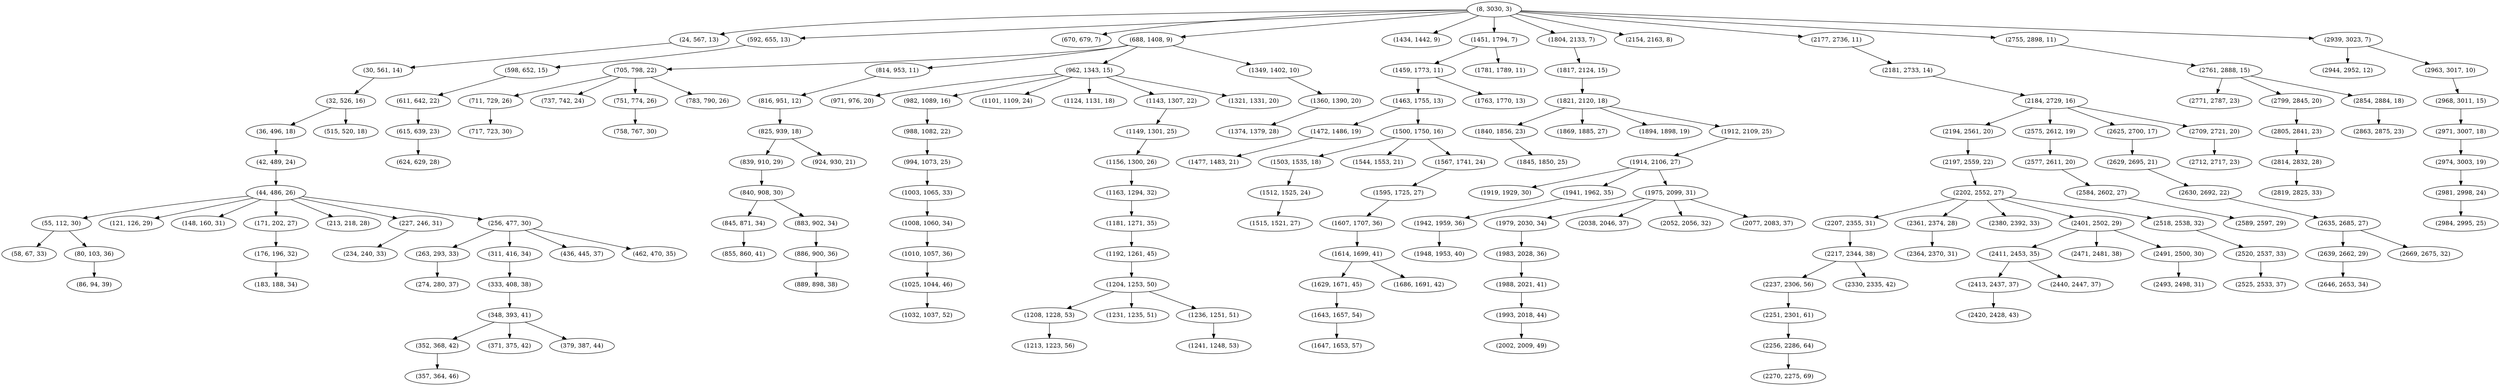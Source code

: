 digraph tree {
    "(8, 3030, 3)";
    "(24, 567, 13)";
    "(30, 561, 14)";
    "(32, 526, 16)";
    "(36, 496, 18)";
    "(42, 489, 24)";
    "(44, 486, 26)";
    "(55, 112, 30)";
    "(58, 67, 33)";
    "(80, 103, 36)";
    "(86, 94, 39)";
    "(121, 126, 29)";
    "(148, 160, 31)";
    "(171, 202, 27)";
    "(176, 196, 32)";
    "(183, 188, 34)";
    "(213, 218, 28)";
    "(227, 246, 31)";
    "(234, 240, 33)";
    "(256, 477, 30)";
    "(263, 293, 33)";
    "(274, 280, 37)";
    "(311, 416, 34)";
    "(333, 408, 38)";
    "(348, 393, 41)";
    "(352, 368, 42)";
    "(357, 364, 46)";
    "(371, 375, 42)";
    "(379, 387, 44)";
    "(436, 445, 37)";
    "(462, 470, 35)";
    "(515, 520, 18)";
    "(592, 655, 13)";
    "(598, 652, 15)";
    "(611, 642, 22)";
    "(615, 639, 23)";
    "(624, 629, 28)";
    "(670, 679, 7)";
    "(688, 1408, 9)";
    "(705, 798, 22)";
    "(711, 729, 26)";
    "(717, 723, 30)";
    "(737, 742, 24)";
    "(751, 774, 26)";
    "(758, 767, 30)";
    "(783, 790, 26)";
    "(814, 953, 11)";
    "(816, 951, 12)";
    "(825, 939, 18)";
    "(839, 910, 29)";
    "(840, 908, 30)";
    "(845, 871, 34)";
    "(855, 860, 41)";
    "(883, 902, 34)";
    "(886, 900, 36)";
    "(889, 898, 38)";
    "(924, 930, 21)";
    "(962, 1343, 15)";
    "(971, 976, 20)";
    "(982, 1089, 16)";
    "(988, 1082, 22)";
    "(994, 1073, 25)";
    "(1003, 1065, 33)";
    "(1008, 1060, 34)";
    "(1010, 1057, 36)";
    "(1025, 1044, 46)";
    "(1032, 1037, 52)";
    "(1101, 1109, 24)";
    "(1124, 1131, 18)";
    "(1143, 1307, 22)";
    "(1149, 1301, 25)";
    "(1156, 1300, 26)";
    "(1163, 1294, 32)";
    "(1181, 1271, 35)";
    "(1192, 1261, 45)";
    "(1204, 1253, 50)";
    "(1208, 1228, 53)";
    "(1213, 1223, 56)";
    "(1231, 1235, 51)";
    "(1236, 1251, 51)";
    "(1241, 1248, 53)";
    "(1321, 1331, 20)";
    "(1349, 1402, 10)";
    "(1360, 1390, 20)";
    "(1374, 1379, 28)";
    "(1434, 1442, 9)";
    "(1451, 1794, 7)";
    "(1459, 1773, 11)";
    "(1463, 1755, 13)";
    "(1472, 1486, 19)";
    "(1477, 1483, 21)";
    "(1500, 1750, 16)";
    "(1503, 1535, 18)";
    "(1512, 1525, 24)";
    "(1515, 1521, 27)";
    "(1544, 1553, 21)";
    "(1567, 1741, 24)";
    "(1595, 1725, 27)";
    "(1607, 1707, 36)";
    "(1614, 1699, 41)";
    "(1629, 1671, 45)";
    "(1643, 1657, 54)";
    "(1647, 1653, 57)";
    "(1686, 1691, 42)";
    "(1763, 1770, 13)";
    "(1781, 1789, 11)";
    "(1804, 2133, 7)";
    "(1817, 2124, 15)";
    "(1821, 2120, 18)";
    "(1840, 1856, 23)";
    "(1845, 1850, 25)";
    "(1869, 1885, 27)";
    "(1894, 1898, 19)";
    "(1912, 2109, 25)";
    "(1914, 2106, 27)";
    "(1919, 1929, 30)";
    "(1941, 1962, 35)";
    "(1942, 1959, 36)";
    "(1948, 1953, 40)";
    "(1975, 2099, 31)";
    "(1979, 2030, 34)";
    "(1983, 2028, 36)";
    "(1988, 2021, 41)";
    "(1993, 2018, 44)";
    "(2002, 2009, 49)";
    "(2038, 2046, 37)";
    "(2052, 2056, 32)";
    "(2077, 2083, 37)";
    "(2154, 2163, 8)";
    "(2177, 2736, 11)";
    "(2181, 2733, 14)";
    "(2184, 2729, 16)";
    "(2194, 2561, 20)";
    "(2197, 2559, 22)";
    "(2202, 2552, 27)";
    "(2207, 2355, 31)";
    "(2217, 2344, 38)";
    "(2237, 2306, 56)";
    "(2251, 2301, 61)";
    "(2256, 2286, 64)";
    "(2270, 2275, 69)";
    "(2330, 2335, 42)";
    "(2361, 2374, 28)";
    "(2364, 2370, 31)";
    "(2380, 2392, 33)";
    "(2401, 2502, 29)";
    "(2411, 2453, 35)";
    "(2413, 2437, 37)";
    "(2420, 2428, 43)";
    "(2440, 2447, 37)";
    "(2471, 2481, 38)";
    "(2491, 2500, 30)";
    "(2493, 2498, 31)";
    "(2518, 2538, 32)";
    "(2520, 2537, 33)";
    "(2525, 2533, 37)";
    "(2575, 2612, 19)";
    "(2577, 2611, 20)";
    "(2584, 2602, 27)";
    "(2589, 2597, 29)";
    "(2625, 2700, 17)";
    "(2629, 2695, 21)";
    "(2630, 2692, 22)";
    "(2635, 2685, 27)";
    "(2639, 2662, 29)";
    "(2646, 2653, 34)";
    "(2669, 2675, 32)";
    "(2709, 2721, 20)";
    "(2712, 2717, 23)";
    "(2755, 2898, 11)";
    "(2761, 2888, 15)";
    "(2771, 2787, 23)";
    "(2799, 2845, 20)";
    "(2805, 2841, 23)";
    "(2814, 2832, 28)";
    "(2819, 2825, 33)";
    "(2854, 2884, 18)";
    "(2863, 2875, 23)";
    "(2939, 3023, 7)";
    "(2944, 2952, 12)";
    "(2963, 3017, 10)";
    "(2968, 3011, 15)";
    "(2971, 3007, 18)";
    "(2974, 3003, 19)";
    "(2981, 2998, 24)";
    "(2984, 2995, 25)";
    "(8, 3030, 3)" -> "(24, 567, 13)";
    "(8, 3030, 3)" -> "(592, 655, 13)";
    "(8, 3030, 3)" -> "(670, 679, 7)";
    "(8, 3030, 3)" -> "(688, 1408, 9)";
    "(8, 3030, 3)" -> "(1434, 1442, 9)";
    "(8, 3030, 3)" -> "(1451, 1794, 7)";
    "(8, 3030, 3)" -> "(1804, 2133, 7)";
    "(8, 3030, 3)" -> "(2154, 2163, 8)";
    "(8, 3030, 3)" -> "(2177, 2736, 11)";
    "(8, 3030, 3)" -> "(2755, 2898, 11)";
    "(8, 3030, 3)" -> "(2939, 3023, 7)";
    "(24, 567, 13)" -> "(30, 561, 14)";
    "(30, 561, 14)" -> "(32, 526, 16)";
    "(32, 526, 16)" -> "(36, 496, 18)";
    "(32, 526, 16)" -> "(515, 520, 18)";
    "(36, 496, 18)" -> "(42, 489, 24)";
    "(42, 489, 24)" -> "(44, 486, 26)";
    "(44, 486, 26)" -> "(55, 112, 30)";
    "(44, 486, 26)" -> "(121, 126, 29)";
    "(44, 486, 26)" -> "(148, 160, 31)";
    "(44, 486, 26)" -> "(171, 202, 27)";
    "(44, 486, 26)" -> "(213, 218, 28)";
    "(44, 486, 26)" -> "(227, 246, 31)";
    "(44, 486, 26)" -> "(256, 477, 30)";
    "(55, 112, 30)" -> "(58, 67, 33)";
    "(55, 112, 30)" -> "(80, 103, 36)";
    "(80, 103, 36)" -> "(86, 94, 39)";
    "(171, 202, 27)" -> "(176, 196, 32)";
    "(176, 196, 32)" -> "(183, 188, 34)";
    "(227, 246, 31)" -> "(234, 240, 33)";
    "(256, 477, 30)" -> "(263, 293, 33)";
    "(256, 477, 30)" -> "(311, 416, 34)";
    "(256, 477, 30)" -> "(436, 445, 37)";
    "(256, 477, 30)" -> "(462, 470, 35)";
    "(263, 293, 33)" -> "(274, 280, 37)";
    "(311, 416, 34)" -> "(333, 408, 38)";
    "(333, 408, 38)" -> "(348, 393, 41)";
    "(348, 393, 41)" -> "(352, 368, 42)";
    "(348, 393, 41)" -> "(371, 375, 42)";
    "(348, 393, 41)" -> "(379, 387, 44)";
    "(352, 368, 42)" -> "(357, 364, 46)";
    "(592, 655, 13)" -> "(598, 652, 15)";
    "(598, 652, 15)" -> "(611, 642, 22)";
    "(611, 642, 22)" -> "(615, 639, 23)";
    "(615, 639, 23)" -> "(624, 629, 28)";
    "(688, 1408, 9)" -> "(705, 798, 22)";
    "(688, 1408, 9)" -> "(814, 953, 11)";
    "(688, 1408, 9)" -> "(962, 1343, 15)";
    "(688, 1408, 9)" -> "(1349, 1402, 10)";
    "(705, 798, 22)" -> "(711, 729, 26)";
    "(705, 798, 22)" -> "(737, 742, 24)";
    "(705, 798, 22)" -> "(751, 774, 26)";
    "(705, 798, 22)" -> "(783, 790, 26)";
    "(711, 729, 26)" -> "(717, 723, 30)";
    "(751, 774, 26)" -> "(758, 767, 30)";
    "(814, 953, 11)" -> "(816, 951, 12)";
    "(816, 951, 12)" -> "(825, 939, 18)";
    "(825, 939, 18)" -> "(839, 910, 29)";
    "(825, 939, 18)" -> "(924, 930, 21)";
    "(839, 910, 29)" -> "(840, 908, 30)";
    "(840, 908, 30)" -> "(845, 871, 34)";
    "(840, 908, 30)" -> "(883, 902, 34)";
    "(845, 871, 34)" -> "(855, 860, 41)";
    "(883, 902, 34)" -> "(886, 900, 36)";
    "(886, 900, 36)" -> "(889, 898, 38)";
    "(962, 1343, 15)" -> "(971, 976, 20)";
    "(962, 1343, 15)" -> "(982, 1089, 16)";
    "(962, 1343, 15)" -> "(1101, 1109, 24)";
    "(962, 1343, 15)" -> "(1124, 1131, 18)";
    "(962, 1343, 15)" -> "(1143, 1307, 22)";
    "(962, 1343, 15)" -> "(1321, 1331, 20)";
    "(982, 1089, 16)" -> "(988, 1082, 22)";
    "(988, 1082, 22)" -> "(994, 1073, 25)";
    "(994, 1073, 25)" -> "(1003, 1065, 33)";
    "(1003, 1065, 33)" -> "(1008, 1060, 34)";
    "(1008, 1060, 34)" -> "(1010, 1057, 36)";
    "(1010, 1057, 36)" -> "(1025, 1044, 46)";
    "(1025, 1044, 46)" -> "(1032, 1037, 52)";
    "(1143, 1307, 22)" -> "(1149, 1301, 25)";
    "(1149, 1301, 25)" -> "(1156, 1300, 26)";
    "(1156, 1300, 26)" -> "(1163, 1294, 32)";
    "(1163, 1294, 32)" -> "(1181, 1271, 35)";
    "(1181, 1271, 35)" -> "(1192, 1261, 45)";
    "(1192, 1261, 45)" -> "(1204, 1253, 50)";
    "(1204, 1253, 50)" -> "(1208, 1228, 53)";
    "(1204, 1253, 50)" -> "(1231, 1235, 51)";
    "(1204, 1253, 50)" -> "(1236, 1251, 51)";
    "(1208, 1228, 53)" -> "(1213, 1223, 56)";
    "(1236, 1251, 51)" -> "(1241, 1248, 53)";
    "(1349, 1402, 10)" -> "(1360, 1390, 20)";
    "(1360, 1390, 20)" -> "(1374, 1379, 28)";
    "(1451, 1794, 7)" -> "(1459, 1773, 11)";
    "(1451, 1794, 7)" -> "(1781, 1789, 11)";
    "(1459, 1773, 11)" -> "(1463, 1755, 13)";
    "(1459, 1773, 11)" -> "(1763, 1770, 13)";
    "(1463, 1755, 13)" -> "(1472, 1486, 19)";
    "(1463, 1755, 13)" -> "(1500, 1750, 16)";
    "(1472, 1486, 19)" -> "(1477, 1483, 21)";
    "(1500, 1750, 16)" -> "(1503, 1535, 18)";
    "(1500, 1750, 16)" -> "(1544, 1553, 21)";
    "(1500, 1750, 16)" -> "(1567, 1741, 24)";
    "(1503, 1535, 18)" -> "(1512, 1525, 24)";
    "(1512, 1525, 24)" -> "(1515, 1521, 27)";
    "(1567, 1741, 24)" -> "(1595, 1725, 27)";
    "(1595, 1725, 27)" -> "(1607, 1707, 36)";
    "(1607, 1707, 36)" -> "(1614, 1699, 41)";
    "(1614, 1699, 41)" -> "(1629, 1671, 45)";
    "(1614, 1699, 41)" -> "(1686, 1691, 42)";
    "(1629, 1671, 45)" -> "(1643, 1657, 54)";
    "(1643, 1657, 54)" -> "(1647, 1653, 57)";
    "(1804, 2133, 7)" -> "(1817, 2124, 15)";
    "(1817, 2124, 15)" -> "(1821, 2120, 18)";
    "(1821, 2120, 18)" -> "(1840, 1856, 23)";
    "(1821, 2120, 18)" -> "(1869, 1885, 27)";
    "(1821, 2120, 18)" -> "(1894, 1898, 19)";
    "(1821, 2120, 18)" -> "(1912, 2109, 25)";
    "(1840, 1856, 23)" -> "(1845, 1850, 25)";
    "(1912, 2109, 25)" -> "(1914, 2106, 27)";
    "(1914, 2106, 27)" -> "(1919, 1929, 30)";
    "(1914, 2106, 27)" -> "(1941, 1962, 35)";
    "(1914, 2106, 27)" -> "(1975, 2099, 31)";
    "(1941, 1962, 35)" -> "(1942, 1959, 36)";
    "(1942, 1959, 36)" -> "(1948, 1953, 40)";
    "(1975, 2099, 31)" -> "(1979, 2030, 34)";
    "(1975, 2099, 31)" -> "(2038, 2046, 37)";
    "(1975, 2099, 31)" -> "(2052, 2056, 32)";
    "(1975, 2099, 31)" -> "(2077, 2083, 37)";
    "(1979, 2030, 34)" -> "(1983, 2028, 36)";
    "(1983, 2028, 36)" -> "(1988, 2021, 41)";
    "(1988, 2021, 41)" -> "(1993, 2018, 44)";
    "(1993, 2018, 44)" -> "(2002, 2009, 49)";
    "(2177, 2736, 11)" -> "(2181, 2733, 14)";
    "(2181, 2733, 14)" -> "(2184, 2729, 16)";
    "(2184, 2729, 16)" -> "(2194, 2561, 20)";
    "(2184, 2729, 16)" -> "(2575, 2612, 19)";
    "(2184, 2729, 16)" -> "(2625, 2700, 17)";
    "(2184, 2729, 16)" -> "(2709, 2721, 20)";
    "(2194, 2561, 20)" -> "(2197, 2559, 22)";
    "(2197, 2559, 22)" -> "(2202, 2552, 27)";
    "(2202, 2552, 27)" -> "(2207, 2355, 31)";
    "(2202, 2552, 27)" -> "(2361, 2374, 28)";
    "(2202, 2552, 27)" -> "(2380, 2392, 33)";
    "(2202, 2552, 27)" -> "(2401, 2502, 29)";
    "(2202, 2552, 27)" -> "(2518, 2538, 32)";
    "(2207, 2355, 31)" -> "(2217, 2344, 38)";
    "(2217, 2344, 38)" -> "(2237, 2306, 56)";
    "(2217, 2344, 38)" -> "(2330, 2335, 42)";
    "(2237, 2306, 56)" -> "(2251, 2301, 61)";
    "(2251, 2301, 61)" -> "(2256, 2286, 64)";
    "(2256, 2286, 64)" -> "(2270, 2275, 69)";
    "(2361, 2374, 28)" -> "(2364, 2370, 31)";
    "(2401, 2502, 29)" -> "(2411, 2453, 35)";
    "(2401, 2502, 29)" -> "(2471, 2481, 38)";
    "(2401, 2502, 29)" -> "(2491, 2500, 30)";
    "(2411, 2453, 35)" -> "(2413, 2437, 37)";
    "(2411, 2453, 35)" -> "(2440, 2447, 37)";
    "(2413, 2437, 37)" -> "(2420, 2428, 43)";
    "(2491, 2500, 30)" -> "(2493, 2498, 31)";
    "(2518, 2538, 32)" -> "(2520, 2537, 33)";
    "(2520, 2537, 33)" -> "(2525, 2533, 37)";
    "(2575, 2612, 19)" -> "(2577, 2611, 20)";
    "(2577, 2611, 20)" -> "(2584, 2602, 27)";
    "(2584, 2602, 27)" -> "(2589, 2597, 29)";
    "(2625, 2700, 17)" -> "(2629, 2695, 21)";
    "(2629, 2695, 21)" -> "(2630, 2692, 22)";
    "(2630, 2692, 22)" -> "(2635, 2685, 27)";
    "(2635, 2685, 27)" -> "(2639, 2662, 29)";
    "(2635, 2685, 27)" -> "(2669, 2675, 32)";
    "(2639, 2662, 29)" -> "(2646, 2653, 34)";
    "(2709, 2721, 20)" -> "(2712, 2717, 23)";
    "(2755, 2898, 11)" -> "(2761, 2888, 15)";
    "(2761, 2888, 15)" -> "(2771, 2787, 23)";
    "(2761, 2888, 15)" -> "(2799, 2845, 20)";
    "(2761, 2888, 15)" -> "(2854, 2884, 18)";
    "(2799, 2845, 20)" -> "(2805, 2841, 23)";
    "(2805, 2841, 23)" -> "(2814, 2832, 28)";
    "(2814, 2832, 28)" -> "(2819, 2825, 33)";
    "(2854, 2884, 18)" -> "(2863, 2875, 23)";
    "(2939, 3023, 7)" -> "(2944, 2952, 12)";
    "(2939, 3023, 7)" -> "(2963, 3017, 10)";
    "(2963, 3017, 10)" -> "(2968, 3011, 15)";
    "(2968, 3011, 15)" -> "(2971, 3007, 18)";
    "(2971, 3007, 18)" -> "(2974, 3003, 19)";
    "(2974, 3003, 19)" -> "(2981, 2998, 24)";
    "(2981, 2998, 24)" -> "(2984, 2995, 25)";
}
